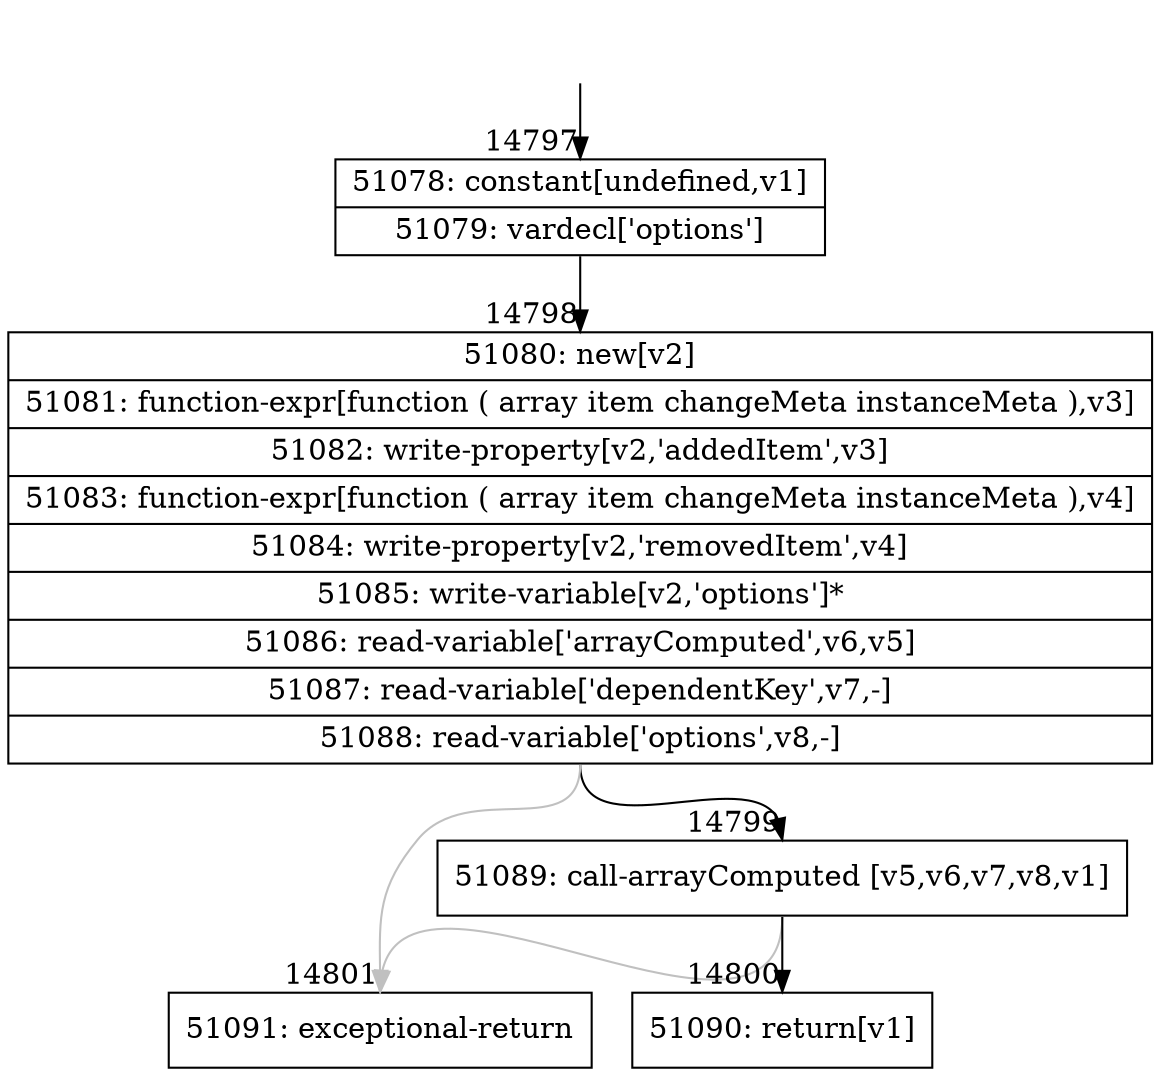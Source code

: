 digraph {
rankdir="TD"
BB_entry1240[shape=none,label=""];
BB_entry1240 -> BB14797 [tailport=s, headport=n, headlabel="    14797"]
BB14797 [shape=record label="{51078: constant[undefined,v1]|51079: vardecl['options']}" ] 
BB14797 -> BB14798 [tailport=s, headport=n, headlabel="      14798"]
BB14798 [shape=record label="{51080: new[v2]|51081: function-expr[function ( array item changeMeta instanceMeta ),v3]|51082: write-property[v2,'addedItem',v3]|51083: function-expr[function ( array item changeMeta instanceMeta ),v4]|51084: write-property[v2,'removedItem',v4]|51085: write-variable[v2,'options']*|51086: read-variable['arrayComputed',v6,v5]|51087: read-variable['dependentKey',v7,-]|51088: read-variable['options',v8,-]}" ] 
BB14798 -> BB14799 [tailport=s, headport=n, headlabel="      14799"]
BB14798 -> BB14801 [tailport=s, headport=n, color=gray, headlabel="      14801"]
BB14799 [shape=record label="{51089: call-arrayComputed [v5,v6,v7,v8,v1]}" ] 
BB14799 -> BB14800 [tailport=s, headport=n, headlabel="      14800"]
BB14799 -> BB14801 [tailport=s, headport=n, color=gray]
BB14800 [shape=record label="{51090: return[v1]}" ] 
BB14801 [shape=record label="{51091: exceptional-return}" ] 
//#$~ 27227
}
